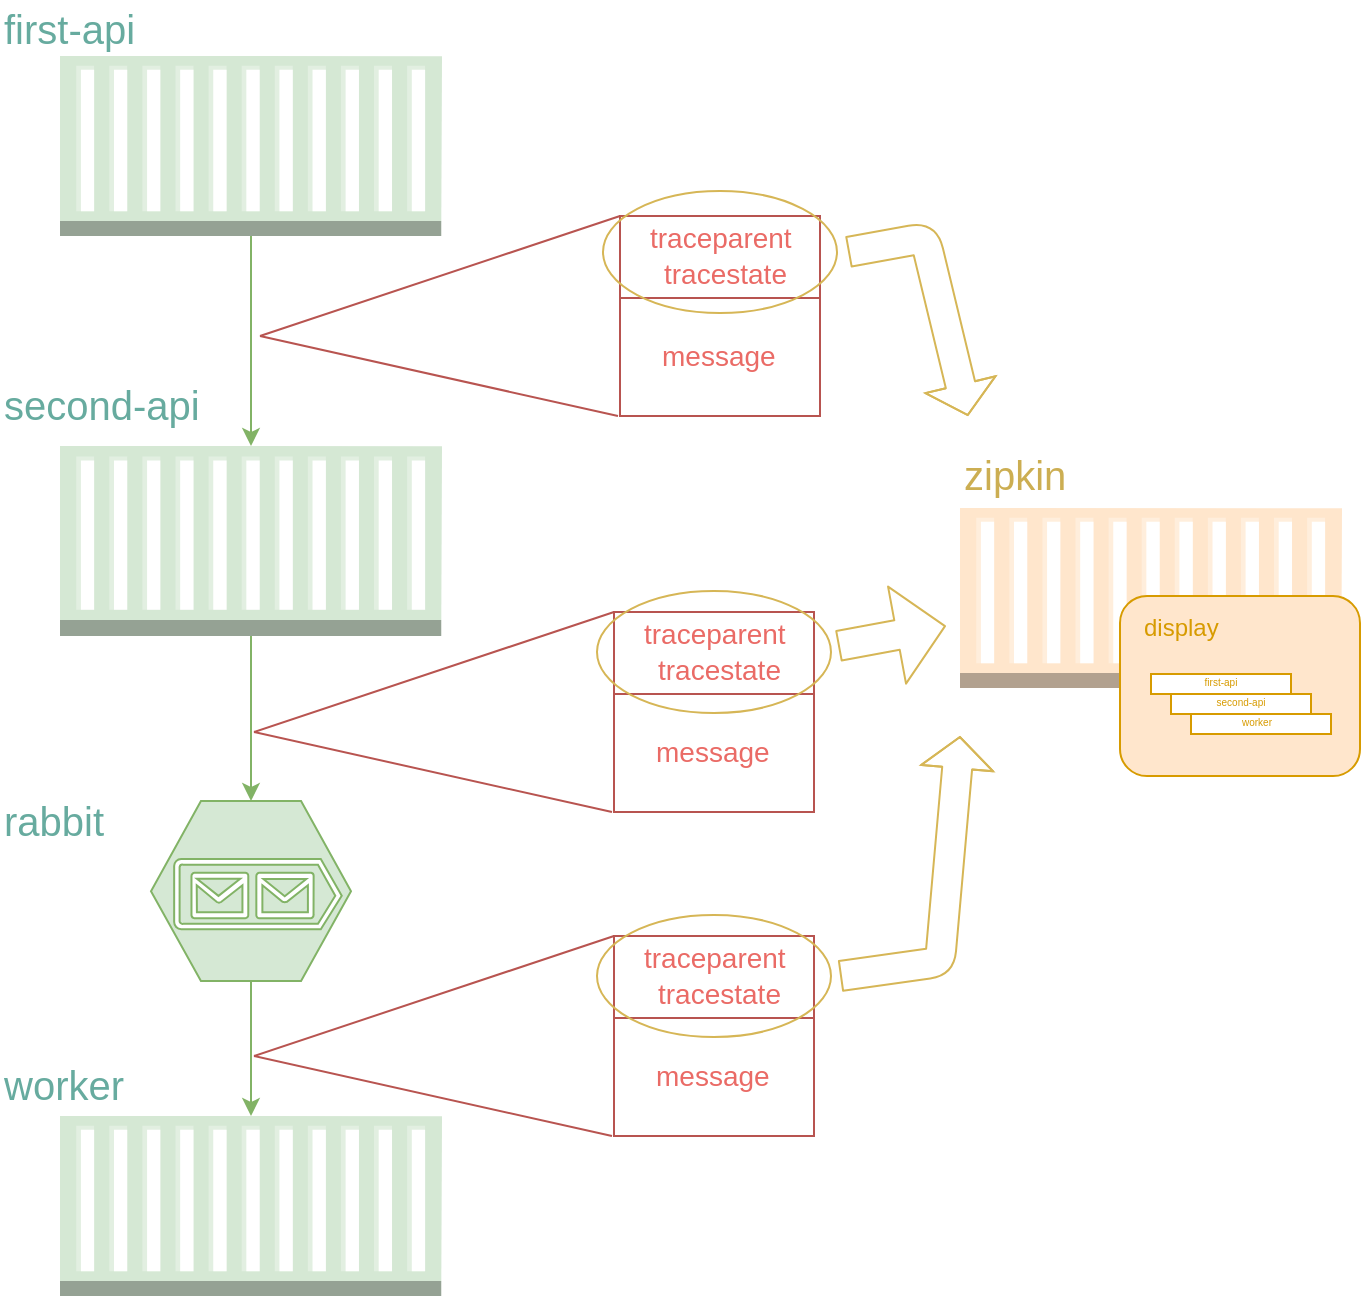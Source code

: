 <mxfile version="14.6.7" type="device"><diagram id="K7FkR8XidlPke1Y4Ewb-" name="Page-1"><mxGraphModel dx="876" dy="621" grid="1" gridSize="10" guides="1" tooltips="1" connect="1" arrows="1" fold="1" page="1" pageScale="1" pageWidth="850" pageHeight="1100" math="0" shadow="0"><root><mxCell id="0"/><mxCell id="1" parent="0"/><mxCell id="56" style="rounded=0;orthogonalLoop=1;jettySize=auto;html=1;endArrow=none;endFill=0;fillColor=#f8cecc;strokeColor=#b85450;" parent="1" edge="1"><mxGeometry relative="1" as="geometry"><mxPoint x="250" y="360" as="targetPoint"/><mxPoint x="429" y="400" as="sourcePoint"/></mxGeometry></mxCell><mxCell id="48" value="" style="rounded=0;whiteSpace=wrap;html=1;fillColor=none;strokeColor=#b85450;" parent="1" vertex="1"><mxGeometry x="430" y="300" width="100" height="100" as="geometry"/></mxCell><mxCell id="9" style="edgeStyle=orthogonalEdgeStyle;rounded=0;orthogonalLoop=1;jettySize=auto;html=1;exitX=0.5;exitY=1;exitDx=0;exitDy=0;exitPerimeter=0;entryX=0.5;entryY=0;entryDx=0;entryDy=0;entryPerimeter=0;fillColor=#d5e8d4;strokeColor=#82b366;" parent="1" source="2" target="8" edge="1"><mxGeometry relative="1" as="geometry"/></mxCell><mxCell id="2" value="" style="outlineConnect=0;dashed=0;verticalLabelPosition=bottom;verticalAlign=top;align=center;html=1;shape=mxgraph.aws3.ec2_compute_container;fillColor=#d5e8d4;strokeColor=#82b366;" parent="1" vertex="1"><mxGeometry x="150" y="220" width="191" height="90" as="geometry"/></mxCell><mxCell id="13" style="edgeStyle=orthogonalEdgeStyle;rounded=0;orthogonalLoop=1;jettySize=auto;html=1;exitX=0.5;exitY=1;exitDx=0;exitDy=0;exitPerimeter=0;entryX=0.5;entryY=0;entryDx=0;entryDy=0;entryPerimeter=0;fillColor=#d5e8d4;strokeColor=#82b366;" parent="1" source="5" target="7" edge="1"><mxGeometry relative="1" as="geometry"/></mxCell><mxCell id="5" value="" style="verticalLabelPosition=bottom;html=1;verticalAlign=top;align=center;strokeColor=#82b366;fillColor=#d5e8d4;shape=mxgraph.azure.storage_queue;" parent="1" vertex="1"><mxGeometry x="195.5" y="592.5" width="100" height="90" as="geometry"/></mxCell><mxCell id="7" value="" style="outlineConnect=0;dashed=0;verticalLabelPosition=bottom;verticalAlign=top;align=center;html=1;shape=mxgraph.aws3.ec2_compute_container;fillColor=#d5e8d4;strokeColor=#82b366;" parent="1" vertex="1"><mxGeometry x="150" y="750" width="191" height="90" as="geometry"/></mxCell><mxCell id="10" style="edgeStyle=orthogonalEdgeStyle;rounded=0;orthogonalLoop=1;jettySize=auto;html=1;exitX=0.5;exitY=1;exitDx=0;exitDy=0;exitPerimeter=0;entryX=0.5;entryY=0;entryDx=0;entryDy=0;entryPerimeter=0;fillColor=#d5e8d4;strokeColor=#82b366;" parent="1" source="8" target="5" edge="1"><mxGeometry relative="1" as="geometry"/></mxCell><mxCell id="8" value="" style="outlineConnect=0;dashed=0;verticalLabelPosition=bottom;verticalAlign=top;align=center;html=1;shape=mxgraph.aws3.ec2_compute_container;fillColor=#d5e8d4;strokeColor=#82b366;" parent="1" vertex="1"><mxGeometry x="150" y="415" width="191" height="95" as="geometry"/></mxCell><mxCell id="19" value="&lt;span style=&quot;font-size: 20px&quot;&gt;first-api&lt;/span&gt;" style="text;html=1;resizable=0;points=[];autosize=1;align=left;verticalAlign=top;spacingTop=-4;fontColor=#67AB9F;" parent="1" vertex="1"><mxGeometry x="120" y="192" width="80" height="20" as="geometry"/></mxCell><mxCell id="24" value="&lt;font style=&quot;font-size: 20px&quot;&gt;second-api&lt;/font&gt;" style="text;html=1;resizable=0;points=[];autosize=1;align=left;verticalAlign=top;spacingTop=-4;fontColor=#67AB9F;" parent="1" vertex="1"><mxGeometry x="120" y="380" width="110" height="20" as="geometry"/></mxCell><mxCell id="25" value="&lt;font style=&quot;font-size: 20px&quot;&gt;worker&lt;br&gt;&lt;br&gt;&lt;/font&gt;" style="text;html=1;resizable=0;points=[];autosize=1;align=left;verticalAlign=top;spacingTop=-4;fontColor=#67AB9F;" parent="1" vertex="1"><mxGeometry x="120" y="720" width="80" height="30" as="geometry"/></mxCell><mxCell id="44" value="&lt;span style=&quot;font-size: 20px&quot;&gt;rabbit&lt;/span&gt;" style="text;html=1;resizable=0;points=[];autosize=1;align=left;verticalAlign=top;spacingTop=-4;fontColor=#67AB9F;" parent="1" vertex="1"><mxGeometry x="120" y="588" width="70" height="20" as="geometry"/></mxCell><mxCell id="46" value="&lt;font color=&quot;#ea6b66&quot;&gt;&lt;font style=&quot;font-size: 14px&quot;&gt;traceparent&lt;/font&gt;&lt;/font&gt;" style="text;html=1;resizable=0;points=[];autosize=1;align=left;verticalAlign=top;spacingTop=-4;" parent="1" vertex="1"><mxGeometry x="443" y="300" width="90" height="20" as="geometry"/></mxCell><mxCell id="49" value="&lt;font color=&quot;#ea6b66&quot;&gt;&lt;font style=&quot;font-size: 14px&quot;&gt;tracestate&lt;/font&gt;&lt;/font&gt;" style="text;html=1;resizable=0;points=[];autosize=1;align=left;verticalAlign=top;spacingTop=-4;" parent="1" vertex="1"><mxGeometry x="450" y="318" width="80" height="20" as="geometry"/></mxCell><mxCell id="53" value="" style="endArrow=none;html=1;exitX=0;exitY=0.5;exitDx=0;exitDy=0;fillColor=#f8cecc;strokeColor=#b85450;" parent="1" edge="1"><mxGeometry width="50" height="50" relative="1" as="geometry"><mxPoint x="430" y="341.0" as="sourcePoint"/><mxPoint x="530" y="341" as="targetPoint"/></mxGeometry></mxCell><mxCell id="54" value="&lt;font color=&quot;#ea6b66&quot;&gt;&lt;font style=&quot;font-size: 14px&quot;&gt;message&lt;/font&gt;&lt;/font&gt;" style="text;html=1;resizable=0;points=[];autosize=1;align=left;verticalAlign=top;spacingTop=-4;" parent="1" vertex="1"><mxGeometry x="449" y="359" width="70" height="20" as="geometry"/></mxCell><mxCell id="55" value="" style="endArrow=none;html=1;entryX=0;entryY=0;entryDx=0;entryDy=0;entryPerimeter=0;fillColor=#f8cecc;strokeColor=#b85450;" parent="1" target="48" edge="1"><mxGeometry width="50" height="50" relative="1" as="geometry"><mxPoint x="250" y="360" as="sourcePoint"/><mxPoint x="450" y="650" as="targetPoint"/></mxGeometry></mxCell><mxCell id="57" style="rounded=0;orthogonalLoop=1;jettySize=auto;html=1;endArrow=none;endFill=0;fillColor=#f8cecc;strokeColor=#b85450;" parent="1" edge="1"><mxGeometry relative="1" as="geometry"><mxPoint x="247" y="558" as="targetPoint"/><mxPoint x="426" y="598" as="sourcePoint"/></mxGeometry></mxCell><mxCell id="58" value="" style="rounded=0;whiteSpace=wrap;html=1;fillColor=none;strokeColor=#b85450;" parent="1" vertex="1"><mxGeometry x="427" y="498" width="100" height="100" as="geometry"/></mxCell><mxCell id="59" value="&lt;font color=&quot;#ea6b66&quot;&gt;&lt;font style=&quot;font-size: 14px&quot;&gt;traceparent&lt;/font&gt;&lt;/font&gt;" style="text;html=1;resizable=0;points=[];autosize=1;align=left;verticalAlign=top;spacingTop=-4;" parent="1" vertex="1"><mxGeometry x="440" y="498" width="90" height="20" as="geometry"/></mxCell><mxCell id="60" value="&lt;font color=&quot;#ea6b66&quot;&gt;&lt;font style=&quot;font-size: 14px&quot;&gt;tracestate&lt;/font&gt;&lt;/font&gt;" style="text;html=1;resizable=0;points=[];autosize=1;align=left;verticalAlign=top;spacingTop=-4;" parent="1" vertex="1"><mxGeometry x="447" y="516" width="80" height="20" as="geometry"/></mxCell><mxCell id="61" value="" style="endArrow=none;html=1;exitX=0;exitY=0.5;exitDx=0;exitDy=0;fillColor=#f8cecc;strokeColor=#b85450;" parent="1" edge="1"><mxGeometry width="50" height="50" relative="1" as="geometry"><mxPoint x="427" y="539" as="sourcePoint"/><mxPoint x="527" y="539" as="targetPoint"/></mxGeometry></mxCell><mxCell id="62" value="&lt;font color=&quot;#ea6b66&quot;&gt;&lt;font style=&quot;font-size: 14px&quot;&gt;message&lt;/font&gt;&lt;/font&gt;" style="text;html=1;resizable=0;points=[];autosize=1;align=left;verticalAlign=top;spacingTop=-4;" parent="1" vertex="1"><mxGeometry x="446" y="557" width="70" height="20" as="geometry"/></mxCell><mxCell id="63" value="" style="endArrow=none;html=1;entryX=0;entryY=0;entryDx=0;entryDy=0;entryPerimeter=0;fillColor=#f8cecc;strokeColor=#b85450;" parent="1" target="58" edge="1"><mxGeometry width="50" height="50" relative="1" as="geometry"><mxPoint x="247" y="558" as="sourcePoint"/><mxPoint x="447" y="848" as="targetPoint"/></mxGeometry></mxCell><mxCell id="64" style="rounded=0;orthogonalLoop=1;jettySize=auto;html=1;endArrow=none;endFill=0;fillColor=#f8cecc;strokeColor=#b85450;" parent="1" edge="1"><mxGeometry relative="1" as="geometry"><mxPoint x="247" y="720" as="targetPoint"/><mxPoint x="426" y="760" as="sourcePoint"/></mxGeometry></mxCell><mxCell id="65" value="" style="rounded=0;whiteSpace=wrap;html=1;fillColor=none;strokeColor=#b85450;" parent="1" vertex="1"><mxGeometry x="427" y="660" width="100" height="100" as="geometry"/></mxCell><mxCell id="66" value="&lt;font color=&quot;#ea6b66&quot;&gt;&lt;font style=&quot;font-size: 14px&quot;&gt;traceparent&lt;/font&gt;&lt;/font&gt;" style="text;html=1;resizable=0;points=[];autosize=1;align=left;verticalAlign=top;spacingTop=-4;" parent="1" vertex="1"><mxGeometry x="440" y="660" width="90" height="20" as="geometry"/></mxCell><mxCell id="67" value="&lt;font color=&quot;#ea6b66&quot;&gt;&lt;font style=&quot;font-size: 14px&quot;&gt;tracestate&lt;/font&gt;&lt;/font&gt;" style="text;html=1;resizable=0;points=[];autosize=1;align=left;verticalAlign=top;spacingTop=-4;" parent="1" vertex="1"><mxGeometry x="447" y="678" width="80" height="20" as="geometry"/></mxCell><mxCell id="68" value="" style="endArrow=none;html=1;exitX=0;exitY=0.5;exitDx=0;exitDy=0;fillColor=#f8cecc;strokeColor=#b85450;" parent="1" edge="1"><mxGeometry width="50" height="50" relative="1" as="geometry"><mxPoint x="427" y="701" as="sourcePoint"/><mxPoint x="527" y="701" as="targetPoint"/></mxGeometry></mxCell><mxCell id="69" value="&lt;font color=&quot;#ea6b66&quot;&gt;&lt;font style=&quot;font-size: 14px&quot;&gt;message&lt;/font&gt;&lt;/font&gt;" style="text;html=1;resizable=0;points=[];autosize=1;align=left;verticalAlign=top;spacingTop=-4;" parent="1" vertex="1"><mxGeometry x="446" y="719" width="70" height="20" as="geometry"/></mxCell><mxCell id="70" value="" style="endArrow=none;html=1;entryX=0;entryY=0;entryDx=0;entryDy=0;entryPerimeter=0;fillColor=#f8cecc;strokeColor=#b85450;" parent="1" target="65" edge="1"><mxGeometry width="50" height="50" relative="1" as="geometry"><mxPoint x="247" y="720" as="sourcePoint"/><mxPoint x="447" y="1010" as="targetPoint"/></mxGeometry></mxCell><mxCell id="71" value="" style="outlineConnect=0;dashed=0;verticalLabelPosition=bottom;verticalAlign=top;align=center;html=1;shape=mxgraph.aws3.ec2_compute_container;fillColor=#ffe6cc;strokeColor=#d79b00;" parent="1" vertex="1"><mxGeometry x="600" y="446" width="191" height="90" as="geometry"/></mxCell><mxCell id="72" value="&lt;span style=&quot;font-size: 20px&quot;&gt;&lt;font color=&quot;#ccae52&quot;&gt;zipkin&lt;/font&gt;&lt;/span&gt;" style="text;html=1;resizable=0;points=[];autosize=1;align=left;verticalAlign=top;spacingTop=-4;fontColor=#67AB9F;" parent="1" vertex="1"><mxGeometry x="600" y="415" width="70" height="20" as="geometry"/></mxCell><mxCell id="73" value="" style="ellipse;whiteSpace=wrap;html=1;fillColor=none;strokeColor=#d6b656;" parent="1" vertex="1"><mxGeometry x="418.5" y="649.5" width="117" height="61" as="geometry"/></mxCell><mxCell id="74" value="" style="ellipse;whiteSpace=wrap;html=1;fillColor=none;strokeColor=#d6b656;" parent="1" vertex="1"><mxGeometry x="418.5" y="487.5" width="117" height="61" as="geometry"/></mxCell><mxCell id="75" value="" style="ellipse;whiteSpace=wrap;html=1;fillColor=none;strokeColor=#d6b656;" parent="1" vertex="1"><mxGeometry x="421.5" y="287.5" width="117" height="61" as="geometry"/></mxCell><mxCell id="77" value="" style="shape=flexArrow;endArrow=classic;html=1;width=15;endSize=4.867;fillColor=none;strokeColor=#d6b656;" parent="1" edge="1"><mxGeometry width="50" height="50" relative="1" as="geometry"><mxPoint x="540" y="680" as="sourcePoint"/><mxPoint x="600" y="560" as="targetPoint"/><Array as="points"><mxPoint x="590" y="673"/></Array></mxGeometry></mxCell><mxCell id="78" value="" style="shape=flexArrow;endArrow=classic;html=1;width=15;endSize=4.867;fillColor=none;strokeColor=#d6b656;" parent="1" edge="1"><mxGeometry width="50" height="50" relative="1" as="geometry"><mxPoint x="544" y="318" as="sourcePoint"/><mxPoint x="604" y="400" as="targetPoint"/><Array as="points"><mxPoint x="582.5" y="311"/></Array></mxGeometry></mxCell><mxCell id="79" value="" style="shape=flexArrow;endArrow=classic;html=1;width=15;endSize=7.8;fillColor=none;strokeColor=#d6b656;endWidth=33.333;" parent="1" edge="1"><mxGeometry width="50" height="50" relative="1" as="geometry"><mxPoint x="539" y="515" as="sourcePoint"/><mxPoint x="593" y="505" as="targetPoint"/><Array as="points"/></mxGeometry></mxCell><mxCell id="80" value="" style="rounded=1;whiteSpace=wrap;html=1;fillColor=#ffe6cc;strokeColor=#d79b00;" parent="1" vertex="1"><mxGeometry x="680" y="490" width="120" height="90" as="geometry"/></mxCell><mxCell id="81" value="&lt;font color=&quot;#d79b00&quot;&gt;display&lt;/font&gt;" style="text;html=1;resizable=0;points=[];autosize=1;align=left;verticalAlign=top;spacingTop=-4;" parent="1" vertex="1"><mxGeometry x="690" y="496" width="50" height="20" as="geometry"/></mxCell><mxCell id="83" value="" style="rounded=0;whiteSpace=wrap;html=1;fillColor=#ffffff;strokeColor=#d79b00;" parent="1" vertex="1"><mxGeometry x="695.5" y="529" width="70" height="10" as="geometry"/></mxCell><mxCell id="84" value="" style="rounded=0;whiteSpace=wrap;html=1;fillColor=#ffffff;strokeColor=#d79b00;" parent="1" vertex="1"><mxGeometry x="705.5" y="539" width="70" height="10" as="geometry"/></mxCell><mxCell id="85" value="" style="rounded=0;whiteSpace=wrap;html=1;fillColor=#ffffff;strokeColor=#d79b00;" parent="1" vertex="1"><mxGeometry x="715.5" y="549" width="70" height="10" as="geometry"/></mxCell><mxCell id="86" style="edgeStyle=none;shape=flexArrow;rounded=0;orthogonalLoop=1;jettySize=auto;html=1;exitX=0.5;exitY=1;exitDx=0;exitDy=0;endArrow=none;endFill=0;fillColor=none;" parent="1" source="85" target="85" edge="1"><mxGeometry relative="1" as="geometry"/></mxCell><mxCell id="90" value="&lt;font style=&quot;font-size: 5px ; line-height: 90%&quot; color=&quot;#d79b00&quot;&gt;first-api&lt;/font&gt;" style="text;html=1;strokeColor=none;fillColor=none;align=center;verticalAlign=middle;whiteSpace=wrap;rounded=0;" parent="1" vertex="1"><mxGeometry x="713" y="526" width="35" height="10" as="geometry"/></mxCell><mxCell id="91" value="&lt;font style=&quot;font-size: 5px ; line-height: 90%&quot; color=&quot;#d79b00&quot;&gt;second-api&lt;/font&gt;" style="text;html=1;strokeColor=none;fillColor=none;align=center;verticalAlign=middle;whiteSpace=wrap;rounded=0;" parent="1" vertex="1"><mxGeometry x="723" y="536" width="35" height="10" as="geometry"/></mxCell><mxCell id="92" value="&lt;font style=&quot;font-size: 5px ; line-height: 90%&quot; color=&quot;#d79b00&quot;&gt;worker&lt;/font&gt;" style="text;html=1;strokeColor=none;fillColor=none;align=center;verticalAlign=middle;whiteSpace=wrap;rounded=0;" parent="1" vertex="1"><mxGeometry x="730.5" y="546" width="35" height="10" as="geometry"/></mxCell></root></mxGraphModel></diagram></mxfile>